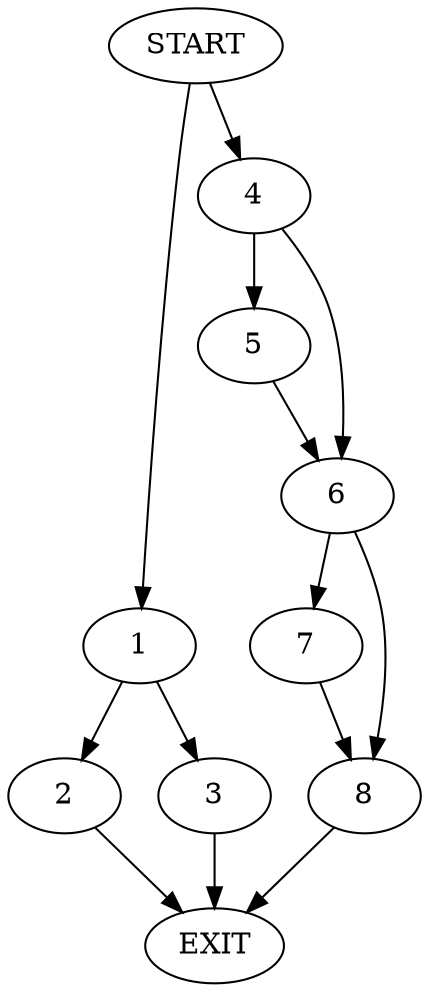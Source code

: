 digraph {
0 [label="START"]
9 [label="EXIT"]
0 -> 1
1 -> 2
1 -> 3
3 -> 9
2 -> 9
0 -> 4
4 -> 5
4 -> 6
6 -> 7
6 -> 8
5 -> 6
8 -> 9
7 -> 8
}
